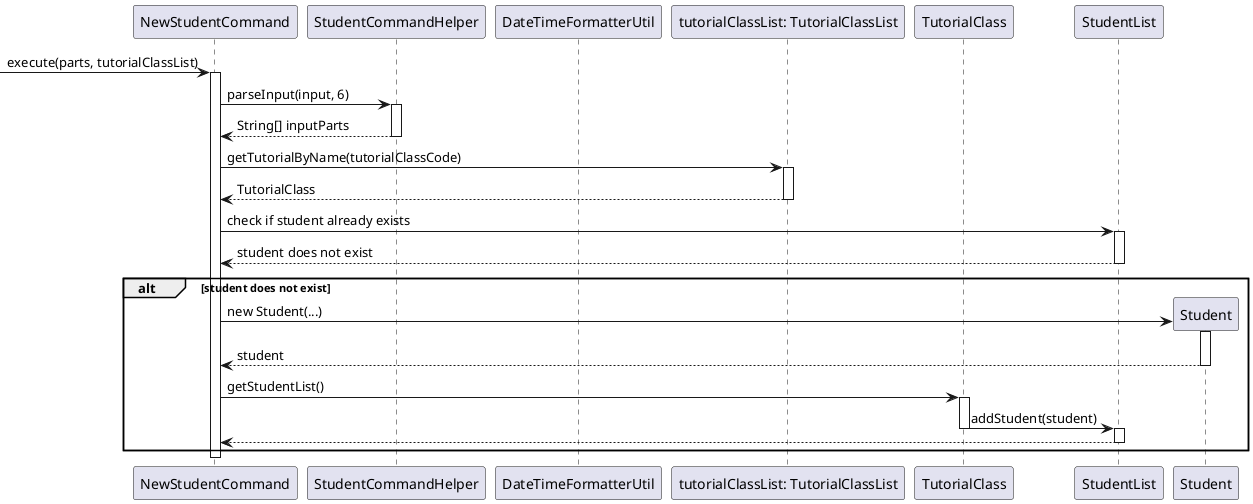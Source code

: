 @startuml

participant "NewStudentCommand" as NSC
participant "StudentCommandHelper" as Helper
participant "DateTimeFormatterUtil" as DateUtil
participant "tutorialClassList: TutorialClassList" as TCL
participant "TutorialClass" as TC
participant "StudentList" as SL
participant "Student" as S

-> NSC: execute(parts, tutorialClassList)
activate NSC

NSC -> Helper: parseInput(input, 6)
activate Helper
Helper --> NSC: String[] inputParts
deactivate Helper

NSC -> TCL: getTutorialByName(tutorialClassCode)
activate TCL
TCL --> NSC: TutorialClass
deactivate TCL


NSC -> SL: check if student already exists
activate SL
SL --> NSC: student does not exist
deactivate SL

alt student does not exist
    create S
    NSC -> S: new Student(...)
    activate S
    S --> NSC: student
    deactivate S

    NSC -> TC: getStudentList()
    activate TC
    TC -> SL: addStudent(student)
    deactivate TC
    activate SL
    SL --> NSC:
    deactivate SL


end

deactivate NSC
@enduml
